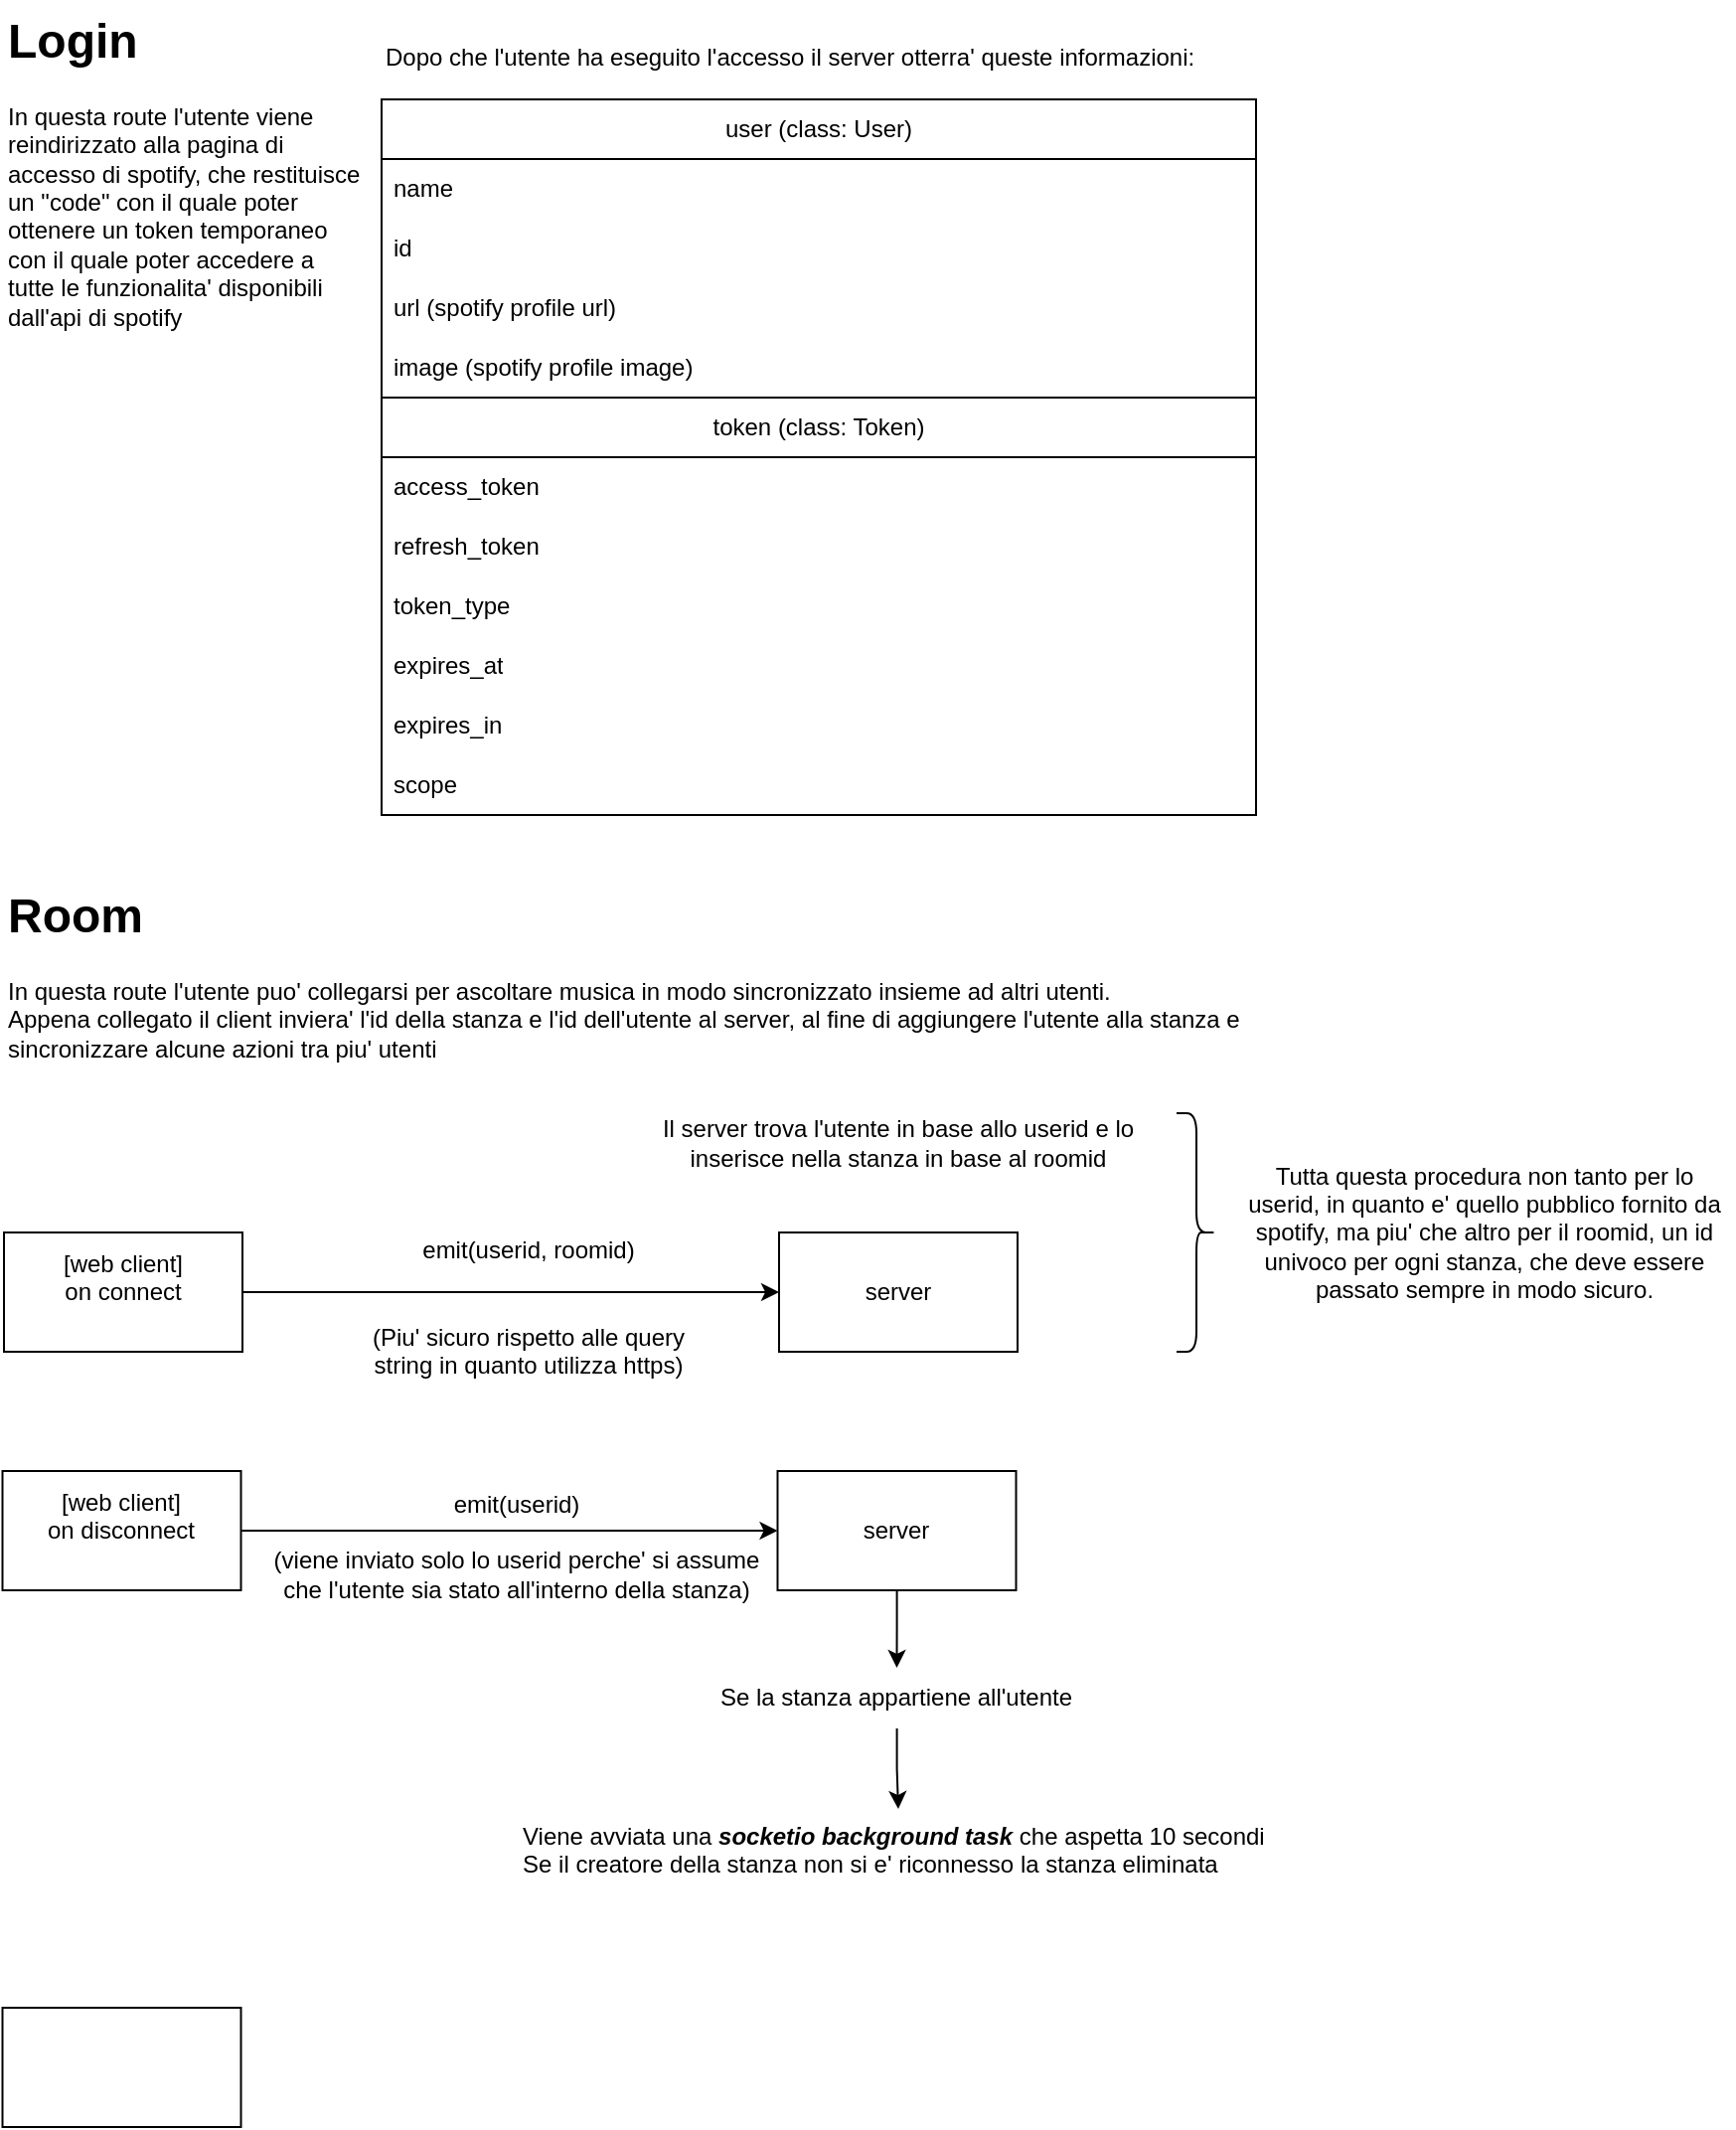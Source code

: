<mxfile>
    <diagram name="Pagina-1" id="Wln8g-hPv7s8qqI7dBF5">
        <mxGraphModel dx="780" dy="1857" grid="1" gridSize="10" guides="1" tooltips="1" connect="1" arrows="1" fold="1" page="1" pageScale="1" pageWidth="827" pageHeight="1169" math="0" shadow="0">
            <root>
                <mxCell id="0"/>
                <mxCell id="1" parent="0"/>
                <mxCell id="Y2fDLJdDOBYX_rJT8Nb1-2" style="edgeStyle=orthogonalEdgeStyle;rounded=0;orthogonalLoop=1;jettySize=auto;html=1;entryX=0;entryY=0.5;entryDx=0;entryDy=0;" parent="1" source="Y2fDLJdDOBYX_rJT8Nb1-1" target="Y2fDLJdDOBYX_rJT8Nb1-5" edge="1">
                    <mxGeometry relative="1" as="geometry">
                        <mxPoint x="330" y="240" as="targetPoint"/>
                    </mxGeometry>
                </mxCell>
                <mxCell id="Y2fDLJdDOBYX_rJT8Nb1-1" value="[web client]&lt;div&gt;on connect&lt;div&gt;&lt;br&gt;&lt;/div&gt;&lt;/div&gt;" style="rounded=0;whiteSpace=wrap;html=1;" parent="1" vertex="1">
                    <mxGeometry x="60" y="210" width="120" height="60" as="geometry"/>
                </mxCell>
                <mxCell id="Y2fDLJdDOBYX_rJT8Nb1-5" value="server" style="rounded=0;whiteSpace=wrap;html=1;" parent="1" vertex="1">
                    <mxGeometry x="450" y="210" width="120" height="60" as="geometry"/>
                </mxCell>
                <mxCell id="Y2fDLJdDOBYX_rJT8Nb1-6" value="&lt;div&gt;&lt;span style=&quot;background-color: initial;&quot;&gt;emit&lt;/span&gt;&lt;span style=&quot;background-color: initial;&quot;&gt;(userid, roomid)&lt;/span&gt;&lt;/div&gt;&lt;div&gt;&lt;br&gt;&lt;/div&gt;&lt;div&gt;&lt;br&gt;&lt;/div&gt;&lt;div&gt;&lt;span style=&quot;background-color: initial;&quot;&gt;(Piu' sicuro rispetto alle query string in quanto utilizza https)&lt;/span&gt;&lt;/div&gt;&lt;div&gt;&lt;br&gt;&lt;/div&gt;" style="text;html=1;align=center;verticalAlign=middle;whiteSpace=wrap;rounded=0;" parent="1" vertex="1">
                    <mxGeometry x="229.25" y="220" width="190" height="70" as="geometry"/>
                </mxCell>
                <mxCell id="Y2fDLJdDOBYX_rJT8Nb1-8" value="Il server trova l'utente in base allo userid e lo inserisce nella stanza in base al roomid" style="text;html=1;align=center;verticalAlign=middle;whiteSpace=wrap;rounded=0;" parent="1" vertex="1">
                    <mxGeometry x="390" y="140" width="240" height="50" as="geometry"/>
                </mxCell>
                <mxCell id="Y2fDLJdDOBYX_rJT8Nb1-9" value="" style="shape=curlyBracket;whiteSpace=wrap;html=1;rounded=1;flipH=1;labelPosition=right;verticalLabelPosition=middle;align=left;verticalAlign=middle;" parent="1" vertex="1">
                    <mxGeometry x="650" y="150" width="20" height="120" as="geometry"/>
                </mxCell>
                <mxCell id="Y2fDLJdDOBYX_rJT8Nb1-10" value="Tutta questa procedura non tanto per lo userid, in quanto e' quello pubblico fornito da spotify, ma piu' che altro per il roomid, un id univoco per ogni stanza, che deve essere passato sempre in modo sicuro." style="text;html=1;align=center;verticalAlign=middle;whiteSpace=wrap;rounded=0;" parent="1" vertex="1">
                    <mxGeometry x="680" y="165" width="250" height="90" as="geometry"/>
                </mxCell>
                <mxCell id="Y2fDLJdDOBYX_rJT8Nb1-17" value="&lt;h1 style=&quot;margin-top: 0px;&quot;&gt;Login&lt;/h1&gt;&lt;div&gt;In questa route l'utente viene reindirizzato alla pagina di accesso di spotify, che restituisce un &quot;code&quot; con il quale poter ottenere un token temporaneo con il quale poter accedere a tutte le funzionalita' disponibili dall'api di spotify&lt;br&gt;&lt;/div&gt;" style="text;html=1;whiteSpace=wrap;overflow=hidden;rounded=0;" parent="1" vertex="1">
                    <mxGeometry x="60" y="-410" width="180" height="170" as="geometry"/>
                </mxCell>
                <mxCell id="Y2fDLJdDOBYX_rJT8Nb1-20" value="user (class: User)" style="swimlane;fontStyle=0;childLayout=stackLayout;horizontal=1;startSize=30;horizontalStack=0;resizeParent=1;resizeParentMax=0;resizeLast=0;collapsible=1;marginBottom=0;whiteSpace=wrap;html=1;" parent="1" vertex="1">
                    <mxGeometry x="250" y="-360" width="440" height="360" as="geometry">
                        <mxRectangle x="240" y="-704" width="130" height="30" as="alternateBounds"/>
                    </mxGeometry>
                </mxCell>
                <mxCell id="Y2fDLJdDOBYX_rJT8Nb1-21" value="name" style="text;strokeColor=none;fillColor=none;align=left;verticalAlign=middle;spacingLeft=4;spacingRight=4;overflow=hidden;points=[[0,0.5],[1,0.5]];portConstraint=eastwest;rotatable=0;whiteSpace=wrap;html=1;" parent="Y2fDLJdDOBYX_rJT8Nb1-20" vertex="1">
                    <mxGeometry y="30" width="440" height="30" as="geometry"/>
                </mxCell>
                <mxCell id="Y2fDLJdDOBYX_rJT8Nb1-23" value="id" style="text;strokeColor=none;fillColor=none;align=left;verticalAlign=middle;spacingLeft=4;spacingRight=4;overflow=hidden;points=[[0,0.5],[1,0.5]];portConstraint=eastwest;rotatable=0;whiteSpace=wrap;html=1;" parent="Y2fDLJdDOBYX_rJT8Nb1-20" vertex="1">
                    <mxGeometry y="60" width="440" height="30" as="geometry"/>
                </mxCell>
                <mxCell id="Y2fDLJdDOBYX_rJT8Nb1-30" value="url (spotify profile url)" style="text;strokeColor=none;fillColor=none;align=left;verticalAlign=middle;spacingLeft=4;spacingRight=4;overflow=hidden;points=[[0,0.5],[1,0.5]];portConstraint=eastwest;rotatable=0;whiteSpace=wrap;html=1;" parent="Y2fDLJdDOBYX_rJT8Nb1-20" vertex="1">
                    <mxGeometry y="90" width="440" height="30" as="geometry"/>
                </mxCell>
                <mxCell id="Y2fDLJdDOBYX_rJT8Nb1-32" value="image (spotify profile image)" style="text;strokeColor=none;fillColor=none;align=left;verticalAlign=middle;spacingLeft=4;spacingRight=4;overflow=hidden;points=[[0,0.5],[1,0.5]];portConstraint=eastwest;rotatable=0;whiteSpace=wrap;html=1;" parent="Y2fDLJdDOBYX_rJT8Nb1-20" vertex="1">
                    <mxGeometry y="120" width="440" height="30" as="geometry"/>
                </mxCell>
                <mxCell id="Y2fDLJdDOBYX_rJT8Nb1-26" value="token (class: Token)" style="swimlane;fontStyle=0;childLayout=stackLayout;horizontal=1;startSize=30;horizontalStack=0;resizeParent=1;resizeParentMax=0;resizeLast=0;collapsible=1;marginBottom=0;whiteSpace=wrap;html=1;" parent="Y2fDLJdDOBYX_rJT8Nb1-20" vertex="1">
                    <mxGeometry y="150" width="440" height="210" as="geometry">
                        <mxRectangle y="150" width="440" height="30" as="alternateBounds"/>
                    </mxGeometry>
                </mxCell>
                <mxCell id="Y2fDLJdDOBYX_rJT8Nb1-27" value="access_token" style="text;strokeColor=none;fillColor=none;align=left;verticalAlign=middle;spacingLeft=4;spacingRight=4;overflow=hidden;points=[[0,0.5],[1,0.5]];portConstraint=eastwest;rotatable=0;whiteSpace=wrap;html=1;" parent="Y2fDLJdDOBYX_rJT8Nb1-26" vertex="1">
                    <mxGeometry y="30" width="440" height="30" as="geometry"/>
                </mxCell>
                <mxCell id="Y2fDLJdDOBYX_rJT8Nb1-28" value="refresh_token" style="text;strokeColor=none;fillColor=none;align=left;verticalAlign=middle;spacingLeft=4;spacingRight=4;overflow=hidden;points=[[0,0.5],[1,0.5]];portConstraint=eastwest;rotatable=0;whiteSpace=wrap;html=1;" parent="Y2fDLJdDOBYX_rJT8Nb1-26" vertex="1">
                    <mxGeometry y="60" width="440" height="30" as="geometry"/>
                </mxCell>
                <mxCell id="Y2fDLJdDOBYX_rJT8Nb1-29" value="token_type" style="text;strokeColor=none;fillColor=none;align=left;verticalAlign=middle;spacingLeft=4;spacingRight=4;overflow=hidden;points=[[0,0.5],[1,0.5]];portConstraint=eastwest;rotatable=0;whiteSpace=wrap;html=1;" parent="Y2fDLJdDOBYX_rJT8Nb1-26" vertex="1">
                    <mxGeometry y="90" width="440" height="30" as="geometry"/>
                </mxCell>
                <mxCell id="Y2fDLJdDOBYX_rJT8Nb1-33" value="expires_at" style="text;strokeColor=none;fillColor=none;align=left;verticalAlign=middle;spacingLeft=4;spacingRight=4;overflow=hidden;points=[[0,0.5],[1,0.5]];portConstraint=eastwest;rotatable=0;whiteSpace=wrap;html=1;" parent="Y2fDLJdDOBYX_rJT8Nb1-26" vertex="1">
                    <mxGeometry y="120" width="440" height="30" as="geometry"/>
                </mxCell>
                <mxCell id="Y2fDLJdDOBYX_rJT8Nb1-34" value="expires_in" style="text;strokeColor=none;fillColor=none;align=left;verticalAlign=middle;spacingLeft=4;spacingRight=4;overflow=hidden;points=[[0,0.5],[1,0.5]];portConstraint=eastwest;rotatable=0;whiteSpace=wrap;html=1;" parent="Y2fDLJdDOBYX_rJT8Nb1-26" vertex="1">
                    <mxGeometry y="150" width="440" height="30" as="geometry"/>
                </mxCell>
                <mxCell id="Y2fDLJdDOBYX_rJT8Nb1-35" value="scope" style="text;strokeColor=none;fillColor=none;align=left;verticalAlign=middle;spacingLeft=4;spacingRight=4;overflow=hidden;points=[[0,0.5],[1,0.5]];portConstraint=eastwest;rotatable=0;whiteSpace=wrap;html=1;" parent="Y2fDLJdDOBYX_rJT8Nb1-26" vertex="1">
                    <mxGeometry y="180" width="440" height="30" as="geometry"/>
                </mxCell>
                <mxCell id="Y2fDLJdDOBYX_rJT8Nb1-24" value="Dopo che l'utente ha eseguito l'accesso il server otterra' queste informazioni:&amp;nbsp;" style="text;html=1;align=left;verticalAlign=middle;whiteSpace=wrap;rounded=0;" parent="1" vertex="1">
                    <mxGeometry x="250" y="-396" width="440" height="30" as="geometry"/>
                </mxCell>
                <mxCell id="Y2fDLJdDOBYX_rJT8Nb1-36" value="&lt;h1 style=&quot;margin-top: 0px;&quot;&gt;Room&lt;/h1&gt;&lt;div&gt;In questa route l'utente puo' collegarsi per ascoltare musica in modo sincronizzato insieme ad altri utenti.&lt;br&gt;Appena collegato il client inviera'&amp;nbsp;&lt;span style=&quot;background-color: initial;&quot;&gt;l'id della stanza e l'id dell'utente al server, al fine di aggiungere l'utente alla stanza e sincronizzare alcune azioni tra piu' utenti&lt;/span&gt;&lt;/div&gt;" style="text;html=1;whiteSpace=wrap;overflow=hidden;rounded=0;" parent="1" vertex="1">
                    <mxGeometry x="60" y="30" width="630" height="110" as="geometry"/>
                </mxCell>
                <mxCell id="Y2fDLJdDOBYX_rJT8Nb1-46" style="edgeStyle=orthogonalEdgeStyle;rounded=0;orthogonalLoop=1;jettySize=auto;html=1;entryX=0;entryY=0.5;entryDx=0;entryDy=0;" parent="1" source="Y2fDLJdDOBYX_rJT8Nb1-44" target="Y2fDLJdDOBYX_rJT8Nb1-45" edge="1">
                    <mxGeometry relative="1" as="geometry"/>
                </mxCell>
                <mxCell id="Y2fDLJdDOBYX_rJT8Nb1-44" value="[web client]&lt;div&gt;on disconnect&lt;div&gt;&lt;br&gt;&lt;/div&gt;&lt;/div&gt;" style="rounded=0;whiteSpace=wrap;html=1;" parent="1" vertex="1">
                    <mxGeometry x="59.25" y="330" width="120" height="60" as="geometry"/>
                </mxCell>
                <mxCell id="Y2fDLJdDOBYX_rJT8Nb1-69" style="edgeStyle=orthogonalEdgeStyle;rounded=0;orthogonalLoop=1;jettySize=auto;html=1;entryX=0.5;entryY=0;entryDx=0;entryDy=0;" parent="1" source="Y2fDLJdDOBYX_rJT8Nb1-93" target="Y2fDLJdDOBYX_rJT8Nb1-66" edge="1">
                    <mxGeometry relative="1" as="geometry">
                        <mxPoint x="509.25" y="425" as="targetPoint"/>
                    </mxGeometry>
                </mxCell>
                <mxCell id="Y2fDLJdDOBYX_rJT8Nb1-45" value="server" style="rounded=0;whiteSpace=wrap;html=1;" parent="1" vertex="1">
                    <mxGeometry x="449.25" y="330" width="120" height="60" as="geometry"/>
                </mxCell>
                <mxCell id="Y2fDLJdDOBYX_rJT8Nb1-47" value="&lt;div&gt;&lt;span style=&quot;background-color: initial;&quot;&gt;emit&lt;/span&gt;&lt;span style=&quot;background-color: initial;&quot;&gt;(userid)&lt;/span&gt;&lt;/div&gt;&lt;div&gt;&lt;br&gt;&lt;/div&gt;&lt;div&gt;(viene inviato solo lo userid perche' si assume che l'utente sia stato all'interno della stanza)&lt;/div&gt;&lt;div&gt;&lt;br&gt;&lt;/div&gt;" style="text;html=1;align=center;verticalAlign=middle;whiteSpace=wrap;rounded=0;" parent="1" vertex="1">
                    <mxGeometry x="192.25" y="330" width="252" height="90" as="geometry"/>
                </mxCell>
                <mxCell id="Y2fDLJdDOBYX_rJT8Nb1-66" value="Viene avviata una &lt;i&gt;&lt;b&gt;socketio background task&lt;/b&gt;&lt;/i&gt; che aspetta 10 secondi&lt;div&gt;&lt;span style=&quot;background-color: initial;&quot;&gt;S&lt;/span&gt;&lt;span style=&quot;background-color: initial;&quot;&gt;e il creatore della stanza non si e' riconnesso la stanza eliminata&lt;/span&gt;&lt;br&gt;&lt;/div&gt;" style="text;html=1;align=left;verticalAlign=top;whiteSpace=wrap;rounded=0;" parent="1" vertex="1">
                    <mxGeometry x="318.88" y="500" width="382.23" height="50" as="geometry"/>
                </mxCell>
                <mxCell id="Y2fDLJdDOBYX_rJT8Nb1-94" value="" style="edgeStyle=orthogonalEdgeStyle;rounded=0;orthogonalLoop=1;jettySize=auto;html=1;entryX=0.5;entryY=0;entryDx=0;entryDy=0;" parent="1" source="Y2fDLJdDOBYX_rJT8Nb1-45" target="Y2fDLJdDOBYX_rJT8Nb1-93" edge="1">
                    <mxGeometry relative="1" as="geometry">
                        <mxPoint x="509.25" y="500" as="targetPoint"/>
                        <mxPoint x="509.25" y="390" as="sourcePoint"/>
                    </mxGeometry>
                </mxCell>
                <mxCell id="Y2fDLJdDOBYX_rJT8Nb1-93" value="Se la stanza appartiene all'utente" style="text;html=1;align=center;verticalAlign=middle;whiteSpace=wrap;rounded=0;" parent="1" vertex="1">
                    <mxGeometry x="419.25" y="429" width="180" height="30.5" as="geometry"/>
                </mxCell>
                <mxCell id="2" value="" style="rounded=0;whiteSpace=wrap;html=1;" vertex="1" parent="1">
                    <mxGeometry x="59.25" y="600" width="120" height="60" as="geometry"/>
                </mxCell>
            </root>
        </mxGraphModel>
    </diagram>
</mxfile>